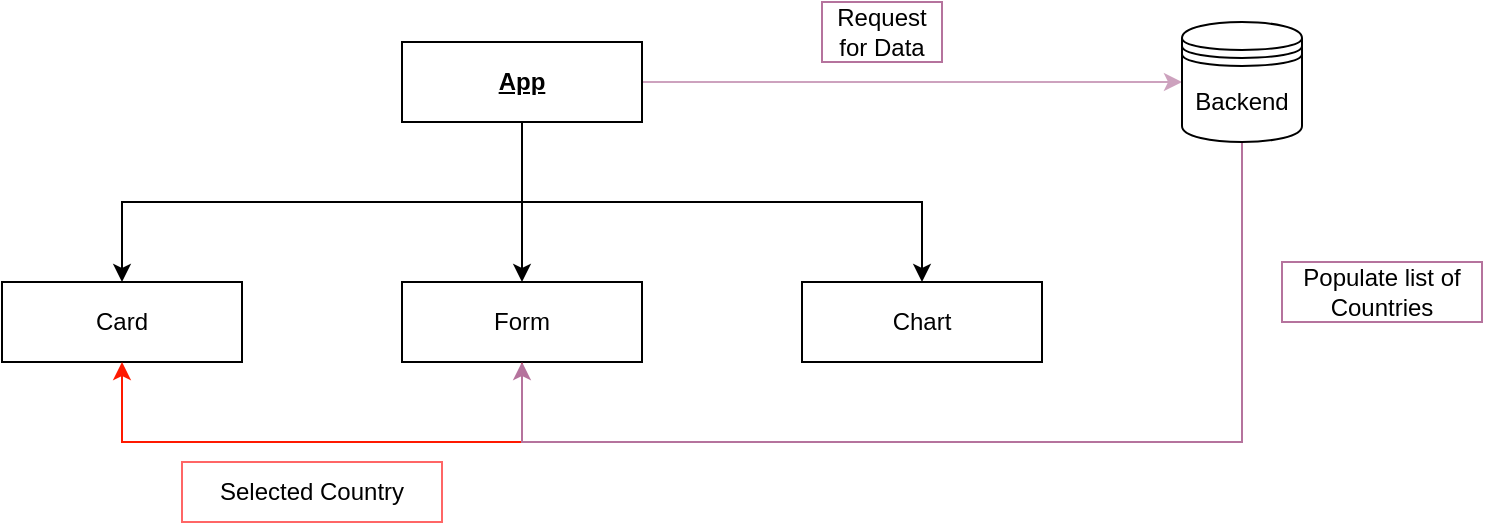 <mxfile version="15.8.4" type="device"><diagram id="IkhXboQMbZdRAJsK38q1" name="Page-1"><mxGraphModel dx="1186" dy="616" grid="1" gridSize="10" guides="1" tooltips="1" connect="1" arrows="1" fold="1" page="1" pageScale="1" pageWidth="827" pageHeight="1169" math="1" shadow="0"><root><mxCell id="0"/><mxCell id="1" parent="0"/><mxCell id="ohqs_JLbIsohVn1-oZoS-7" style="edgeStyle=orthogonalEdgeStyle;rounded=0;orthogonalLoop=1;jettySize=auto;html=1;exitX=0.5;exitY=1;exitDx=0;exitDy=0;entryX=0.5;entryY=0;entryDx=0;entryDy=0;" edge="1" parent="1" source="ohqs_JLbIsohVn1-oZoS-1" target="ohqs_JLbIsohVn1-oZoS-4"><mxGeometry relative="1" as="geometry"/></mxCell><mxCell id="ohqs_JLbIsohVn1-oZoS-8" style="edgeStyle=orthogonalEdgeStyle;rounded=0;orthogonalLoop=1;jettySize=auto;html=1;exitX=0.5;exitY=1;exitDx=0;exitDy=0;entryX=0.5;entryY=0;entryDx=0;entryDy=0;" edge="1" parent="1" source="ohqs_JLbIsohVn1-oZoS-1" target="ohqs_JLbIsohVn1-oZoS-3"><mxGeometry relative="1" as="geometry"/></mxCell><mxCell id="ohqs_JLbIsohVn1-oZoS-9" style="edgeStyle=orthogonalEdgeStyle;rounded=0;orthogonalLoop=1;jettySize=auto;html=1;exitX=0.5;exitY=1;exitDx=0;exitDy=0;entryX=0.5;entryY=0;entryDx=0;entryDy=0;" edge="1" parent="1" source="ohqs_JLbIsohVn1-oZoS-1" target="ohqs_JLbIsohVn1-oZoS-6"><mxGeometry relative="1" as="geometry"/></mxCell><mxCell id="ohqs_JLbIsohVn1-oZoS-19" style="edgeStyle=orthogonalEdgeStyle;rounded=0;orthogonalLoop=1;jettySize=auto;html=1;exitX=1;exitY=0.5;exitDx=0;exitDy=0;entryX=0;entryY=0.5;entryDx=0;entryDy=0;strokeColor=#CDA2BE;fillColor=#66FFFF;" edge="1" parent="1" source="ohqs_JLbIsohVn1-oZoS-1" target="ohqs_JLbIsohVn1-oZoS-18"><mxGeometry relative="1" as="geometry"/></mxCell><mxCell id="ohqs_JLbIsohVn1-oZoS-1" value="&lt;b&gt;&lt;u&gt;App&lt;/u&gt;&lt;/b&gt;" style="rounded=0;whiteSpace=wrap;html=1;" vertex="1" parent="1"><mxGeometry x="280" y="160" width="120" height="40" as="geometry"/></mxCell><mxCell id="ohqs_JLbIsohVn1-oZoS-3" value="Card" style="rounded=0;whiteSpace=wrap;html=1;" vertex="1" parent="1"><mxGeometry x="80" y="280" width="120" height="40" as="geometry"/></mxCell><mxCell id="ohqs_JLbIsohVn1-oZoS-13" style="edgeStyle=orthogonalEdgeStyle;rounded=0;orthogonalLoop=1;jettySize=auto;html=1;exitX=0.5;exitY=1;exitDx=0;exitDy=0;entryX=0.5;entryY=1;entryDx=0;entryDy=0;strokeColor=#FF1900;" edge="1" parent="1" source="ohqs_JLbIsohVn1-oZoS-4" target="ohqs_JLbIsohVn1-oZoS-3"><mxGeometry relative="1" as="geometry"><Array as="points"><mxPoint x="340" y="360"/><mxPoint x="140" y="360"/></Array></mxGeometry></mxCell><mxCell id="ohqs_JLbIsohVn1-oZoS-4" value="Form" style="rounded=0;whiteSpace=wrap;html=1;" vertex="1" parent="1"><mxGeometry x="280" y="280" width="120" height="40" as="geometry"/></mxCell><mxCell id="ohqs_JLbIsohVn1-oZoS-6" value="Chart" style="rounded=0;whiteSpace=wrap;html=1;" vertex="1" parent="1"><mxGeometry x="480" y="280" width="120" height="40" as="geometry"/></mxCell><mxCell id="ohqs_JLbIsohVn1-oZoS-16" value="Selected Country" style="text;html=1;strokeColor=#FF6666;fillColor=none;align=center;verticalAlign=middle;whiteSpace=wrap;rounded=0;" vertex="1" parent="1"><mxGeometry x="170" y="370" width="130" height="30" as="geometry"/></mxCell><mxCell id="ohqs_JLbIsohVn1-oZoS-21" style="edgeStyle=orthogonalEdgeStyle;rounded=0;orthogonalLoop=1;jettySize=auto;html=1;exitX=0.5;exitY=1;exitDx=0;exitDy=0;entryX=0.5;entryY=1;entryDx=0;entryDy=0;strokeColor=#B5739D;" edge="1" parent="1" source="ohqs_JLbIsohVn1-oZoS-18" target="ohqs_JLbIsohVn1-oZoS-4"><mxGeometry relative="1" as="geometry"><Array as="points"><mxPoint x="700" y="360"/><mxPoint x="340" y="360"/></Array></mxGeometry></mxCell><mxCell id="ohqs_JLbIsohVn1-oZoS-18" value="Backend" style="shape=datastore;whiteSpace=wrap;html=1;strokeColor=#000000;fillColor=#FFFFFF;" vertex="1" parent="1"><mxGeometry x="670" y="150" width="60" height="60" as="geometry"/></mxCell><mxCell id="ohqs_JLbIsohVn1-oZoS-20" value="Request for Data" style="text;html=1;strokeColor=#B5739D;fillColor=none;align=center;verticalAlign=middle;whiteSpace=wrap;rounded=0;" vertex="1" parent="1"><mxGeometry x="490" y="140" width="60" height="30" as="geometry"/></mxCell><mxCell id="ohqs_JLbIsohVn1-oZoS-22" value="Populate list of Countries" style="text;html=1;strokeColor=#B5739D;fillColor=none;align=center;verticalAlign=middle;whiteSpace=wrap;rounded=0;" vertex="1" parent="1"><mxGeometry x="720" y="270" width="100" height="30" as="geometry"/></mxCell></root></mxGraphModel></diagram></mxfile>